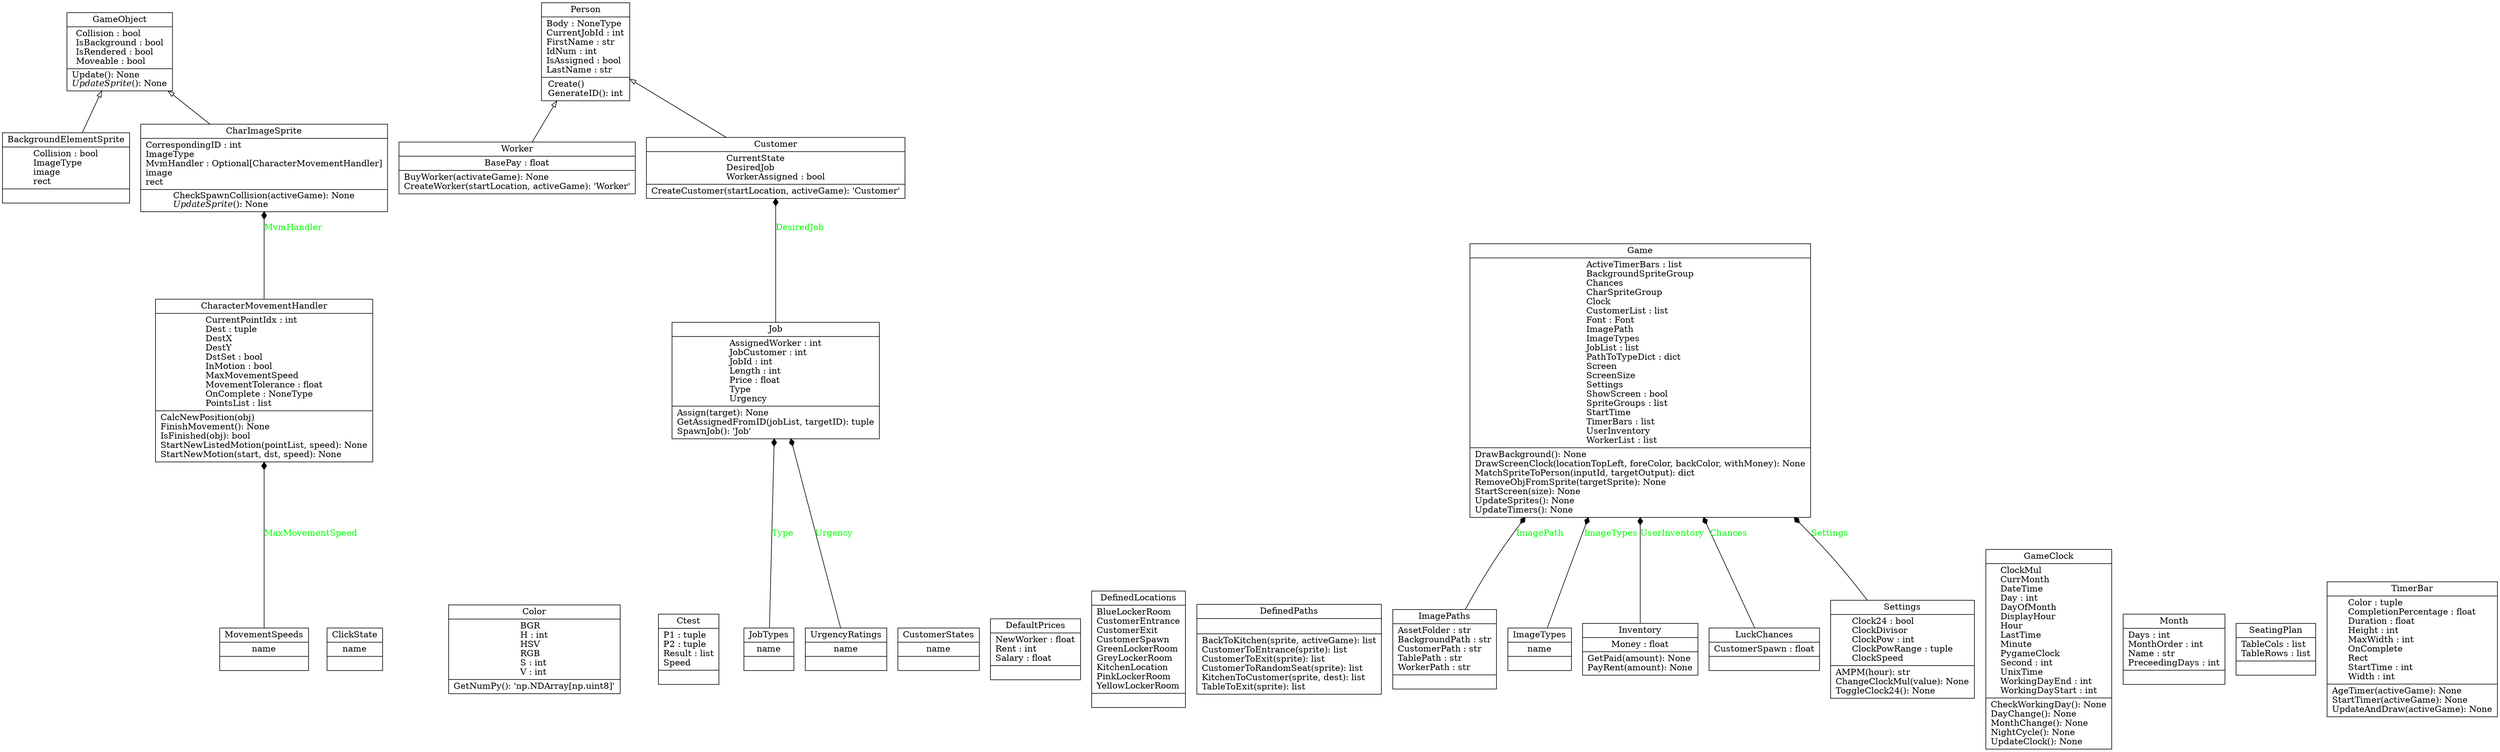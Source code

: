 digraph "classes" {
rankdir=BT
charset="utf-8"
"Classes.Sprite.BackgroundElementSprite" [color="black", fontcolor="black", label=<{BackgroundElementSprite|Collision : bool<br ALIGN="LEFT"/>ImageType<br ALIGN="LEFT"/>image<br ALIGN="LEFT"/>rect<br ALIGN="LEFT"/>|}>, shape="record", style="solid"];
"Classes.Sprite.CharImageSprite" [color="black", fontcolor="black", label=<{CharImageSprite|CorrespondingID : int<br ALIGN="LEFT"/>ImageType<br ALIGN="LEFT"/>MvmHandler : Optional[CharacterMovementHandler]<br ALIGN="LEFT"/>image<br ALIGN="LEFT"/>rect<br ALIGN="LEFT"/>|CheckSpawnCollision(activeGame): None<br ALIGN="LEFT"/><I>UpdateSprite</I>(): None<br ALIGN="LEFT"/>}>, shape="record", style="solid"];
"Handlers.MovementHandler.CharacterMovementHandler" [color="black", fontcolor="black", label=<{CharacterMovementHandler|CurrentPointIdx : int<br ALIGN="LEFT"/>Dest : tuple<br ALIGN="LEFT"/>DestX<br ALIGN="LEFT"/>DestY<br ALIGN="LEFT"/>DstSet : bool<br ALIGN="LEFT"/>InMotion : bool<br ALIGN="LEFT"/>MaxMovementSpeed<br ALIGN="LEFT"/>MovementTolerance : float<br ALIGN="LEFT"/>OnComplete : NoneType<br ALIGN="LEFT"/>PointsList : list<br ALIGN="LEFT"/>|CalcNewPosition(obj)<br ALIGN="LEFT"/>FinishMovement(): None<br ALIGN="LEFT"/>IsFinished(obj): bool<br ALIGN="LEFT"/>StartNewListedMotion(pointList, speed): None<br ALIGN="LEFT"/>StartNewMotion(start, dst, speed): None<br ALIGN="LEFT"/>}>, shape="record", style="solid"];
"Handlers.ClickHandler.ClickState" [color="black", fontcolor="black", label=<{ClickState|name<br ALIGN="LEFT"/>|}>, shape="record", style="solid"];
"Classes.ColorTools.Color" [color="black", fontcolor="black", label=<{Color|BGR<br ALIGN="LEFT"/>H : int<br ALIGN="LEFT"/>HSV<br ALIGN="LEFT"/>RGB<br ALIGN="LEFT"/>S : int<br ALIGN="LEFT"/>V : int<br ALIGN="LEFT"/>|GetNumPy(): 'np.NDArray[np.uint8]'<br ALIGN="LEFT"/>}>, shape="record", style="solid"];
"Handlers.PathfindingHandler.Ctest" [color="black", fontcolor="black", label=<{Ctest|P1 : tuple<br ALIGN="LEFT"/>P2 : tuple<br ALIGN="LEFT"/>Result : list<br ALIGN="LEFT"/>Speed<br ALIGN="LEFT"/>|}>, shape="record", style="solid"];
"Classes.People.Customer" [color="black", fontcolor="black", label=<{Customer|CurrentState<br ALIGN="LEFT"/>DesiredJob<br ALIGN="LEFT"/>WorkerAssigned : bool<br ALIGN="LEFT"/>|CreateCustomer(startLocation, activeGame): 'Customer'<br ALIGN="LEFT"/>}>, shape="record", style="solid"];
"Classes.People.CustomerStates" [color="black", fontcolor="black", label=<{CustomerStates|name<br ALIGN="LEFT"/>|}>, shape="record", style="solid"];
"Classes.Prices.DefaultPrices" [color="black", fontcolor="black", label=<{DefaultPrices|NewWorker : float<br ALIGN="LEFT"/>Rent : int<br ALIGN="LEFT"/>Salary : float<br ALIGN="LEFT"/>|}>, shape="record", style="solid"];
"Classes.DefinedLocations.DefinedLocations" [color="black", fontcolor="black", label=<{DefinedLocations|BlueLockerRoom<br ALIGN="LEFT"/>CustomerEntrance<br ALIGN="LEFT"/>CustomerExit<br ALIGN="LEFT"/>CustomerSpawn<br ALIGN="LEFT"/>GreenLockerRoom<br ALIGN="LEFT"/>GreyLockerRoom<br ALIGN="LEFT"/>KitchenLocation<br ALIGN="LEFT"/>PinkLockerRoom<br ALIGN="LEFT"/>YellowLockerRoom<br ALIGN="LEFT"/>|}>, shape="record", style="solid"];
"Classes.DefinedLocations.DefinedPaths" [color="black", fontcolor="black", label=<{DefinedPaths|<br ALIGN="LEFT"/>|BackToKitchen(sprite, activeGame): list<br ALIGN="LEFT"/>CustomerToEntrance(sprite): list<br ALIGN="LEFT"/>CustomerToExit(sprite): list<br ALIGN="LEFT"/>CustomerToRandomSeat(sprite): list<br ALIGN="LEFT"/>KitchenToCustomer(sprite, dest): list<br ALIGN="LEFT"/>TableToExit(sprite): list<br ALIGN="LEFT"/>}>, shape="record", style="solid"];
"Classes.Game.Game" [color="black", fontcolor="black", label=<{Game|ActiveTimerBars : list<br ALIGN="LEFT"/>BackgroundSpriteGroup<br ALIGN="LEFT"/>Chances<br ALIGN="LEFT"/>CharSpriteGroup<br ALIGN="LEFT"/>Clock<br ALIGN="LEFT"/>CustomerList : list<br ALIGN="LEFT"/>Font : Font<br ALIGN="LEFT"/>ImagePath<br ALIGN="LEFT"/>ImageTypes<br ALIGN="LEFT"/>JobList : list<br ALIGN="LEFT"/>PathToTypeDict : dict<br ALIGN="LEFT"/>Screen<br ALIGN="LEFT"/>ScreenSize<br ALIGN="LEFT"/>Settings<br ALIGN="LEFT"/>ShowScreen : bool<br ALIGN="LEFT"/>SpriteGroups : list<br ALIGN="LEFT"/>StartTime<br ALIGN="LEFT"/>TimerBars : list<br ALIGN="LEFT"/>UserInventory<br ALIGN="LEFT"/>WorkerList : list<br ALIGN="LEFT"/>|DrawBackground(): None<br ALIGN="LEFT"/>DrawScreenClock(locationTopLeft, foreColor, backColor, withMoney): None<br ALIGN="LEFT"/>MatchSpriteToPerson(inputId, targetOutput): dict<br ALIGN="LEFT"/>RemoveObjFromSprite(targetSprite): None<br ALIGN="LEFT"/>StartScreen(size): None<br ALIGN="LEFT"/>UpdateSprites(): None<br ALIGN="LEFT"/>UpdateTimers(): None<br ALIGN="LEFT"/>}>, shape="record", style="solid"];
"Classes.GameClock.GameClock" [color="black", fontcolor="black", label=<{GameClock|ClockMul<br ALIGN="LEFT"/>CurrMonth<br ALIGN="LEFT"/>DateTime<br ALIGN="LEFT"/>Day : int<br ALIGN="LEFT"/>DayOfMonth<br ALIGN="LEFT"/>DisplayHour<br ALIGN="LEFT"/>Hour<br ALIGN="LEFT"/>LastTime<br ALIGN="LEFT"/>Minute<br ALIGN="LEFT"/>PygameClock<br ALIGN="LEFT"/>Second : int<br ALIGN="LEFT"/>UnixTime<br ALIGN="LEFT"/>WorkingDayEnd : int<br ALIGN="LEFT"/>WorkingDayStart : int<br ALIGN="LEFT"/>|CheckWorkingDay(): None<br ALIGN="LEFT"/>DayChange(): None<br ALIGN="LEFT"/>MonthChange(): None<br ALIGN="LEFT"/>NightCycle(): None<br ALIGN="LEFT"/>UpdateClock(): None<br ALIGN="LEFT"/>}>, shape="record", style="solid"];
"Classes.GameObject.GameObject" [color="black", fontcolor="black", label=<{GameObject|Collision : bool<br ALIGN="LEFT"/>IsBackground : bool<br ALIGN="LEFT"/>IsRendered : bool<br ALIGN="LEFT"/>Moveable : bool<br ALIGN="LEFT"/>|Update(): None<br ALIGN="LEFT"/><I>UpdateSprite</I>(): None<br ALIGN="LEFT"/>}>, shape="record", style="solid"];
"Assets.AssetLibrary.ImagePaths" [color="black", fontcolor="black", label=<{ImagePaths|AssetFolder : str<br ALIGN="LEFT"/>BackgroundPath : str<br ALIGN="LEFT"/>CustomerPath : str<br ALIGN="LEFT"/>TablePath : str<br ALIGN="LEFT"/>WorkerPath : str<br ALIGN="LEFT"/>|}>, shape="record", style="solid"];
"Assets.AssetLibrary.ImageTypes" [color="black", fontcolor="black", label=<{ImageTypes|name<br ALIGN="LEFT"/>|}>, shape="record", style="solid"];
"Classes.Inventory.Inventory" [color="black", fontcolor="black", label=<{Inventory|Money : float<br ALIGN="LEFT"/>|GetPaid(amount): None<br ALIGN="LEFT"/>PayRent(amount): None<br ALIGN="LEFT"/>}>, shape="record", style="solid"];
"Classes.Jobs.Job" [color="black", fontcolor="black", label=<{Job|AssignedWorker : int<br ALIGN="LEFT"/>JobCustomer : int<br ALIGN="LEFT"/>JobId : int<br ALIGN="LEFT"/>Length : int<br ALIGN="LEFT"/>Price : float<br ALIGN="LEFT"/>Type<br ALIGN="LEFT"/>Urgency<br ALIGN="LEFT"/>|Assign(target): None<br ALIGN="LEFT"/>GetAssignedFromID(jobList, targetID): tuple<br ALIGN="LEFT"/>SpawnJob(): 'Job'<br ALIGN="LEFT"/>}>, shape="record", style="solid"];
"Classes.Jobs.JobTypes" [color="black", fontcolor="black", label=<{JobTypes|name<br ALIGN="LEFT"/>|}>, shape="record", style="solid"];
"Classes.Chances.LuckChances" [color="black", fontcolor="black", label=<{LuckChances|CustomerSpawn : float<br ALIGN="LEFT"/>|}>, shape="record", style="solid"];
"Classes.GameClock.Month" [color="black", fontcolor="black", label=<{Month|Days : int<br ALIGN="LEFT"/>MonthOrder : int<br ALIGN="LEFT"/>Name : str<br ALIGN="LEFT"/>PreceedingDays : int<br ALIGN="LEFT"/>|}>, shape="record", style="solid"];
"Handlers.MovementHandler.MovementSpeeds" [color="black", fontcolor="black", label=<{MovementSpeeds|name<br ALIGN="LEFT"/>|}>, shape="record", style="solid"];
"Classes.People.Person" [color="black", fontcolor="black", label=<{Person|Body : NoneType<br ALIGN="LEFT"/>CurrentJobId : int<br ALIGN="LEFT"/>FirstName : str<br ALIGN="LEFT"/>IdNum : int<br ALIGN="LEFT"/>IsAssigned : bool<br ALIGN="LEFT"/>LastName : str<br ALIGN="LEFT"/>|Create()<br ALIGN="LEFT"/>GenerateID(): int<br ALIGN="LEFT"/>}>, shape="record", style="solid"];
"Classes.DefinedLocations.SeatingPlan" [color="black", fontcolor="black", label=<{SeatingPlan|TableCols : list<br ALIGN="LEFT"/>TableRows : list<br ALIGN="LEFT"/>|}>, shape="record", style="solid"];
"Classes.Settings.Settings" [color="black", fontcolor="black", label=<{Settings|Clock24 : bool<br ALIGN="LEFT"/>ClockDivisor<br ALIGN="LEFT"/>ClockPow : int<br ALIGN="LEFT"/>ClockPowRange : tuple<br ALIGN="LEFT"/>ClockSpeed<br ALIGN="LEFT"/>|AMPM(hour): str<br ALIGN="LEFT"/>ChangeClockMul(value): None<br ALIGN="LEFT"/>ToggleClock24(): None<br ALIGN="LEFT"/>}>, shape="record", style="solid"];
"Classes.TimerBar.TimerBar" [color="black", fontcolor="black", label=<{TimerBar|Color : tuple<br ALIGN="LEFT"/>CompletionPercentage : float<br ALIGN="LEFT"/>Duration : float<br ALIGN="LEFT"/>Height : int<br ALIGN="LEFT"/>MaxWidth : int<br ALIGN="LEFT"/>OnComplete<br ALIGN="LEFT"/>Rect<br ALIGN="LEFT"/>StartTime : int<br ALIGN="LEFT"/>Width : int<br ALIGN="LEFT"/>|AgeTimer(activeGame): None<br ALIGN="LEFT"/>StartTimer(activeGame): None<br ALIGN="LEFT"/>UpdateAndDraw(activeGame): None<br ALIGN="LEFT"/>}>, shape="record", style="solid"];
"Classes.Jobs.UrgencyRatings" [color="black", fontcolor="black", label=<{UrgencyRatings|name<br ALIGN="LEFT"/>|}>, shape="record", style="solid"];
"Classes.People.Worker" [color="black", fontcolor="black", label=<{Worker|BasePay : float<br ALIGN="LEFT"/>|BuyWorker(activateGame): None<br ALIGN="LEFT"/>CreateWorker(startLocation, activeGame): 'Worker'<br ALIGN="LEFT"/>}>, shape="record", style="solid"];
"Classes.People.Customer" -> "Classes.People.Person" [arrowhead="empty", arrowtail="none"];
"Classes.People.Worker" -> "Classes.People.Person" [arrowhead="empty", arrowtail="none"];
"Classes.Sprite.BackgroundElementSprite" -> "Classes.GameObject.GameObject" [arrowhead="empty", arrowtail="none"];
"Classes.Sprite.CharImageSprite" -> "Classes.GameObject.GameObject" [arrowhead="empty", arrowtail="none"];
"Assets.AssetLibrary.ImagePaths" -> "Classes.Game.Game" [arrowhead="diamond", arrowtail="none", fontcolor="green", label="ImagePath", style="solid"];
"Assets.AssetLibrary.ImageTypes" -> "Classes.Game.Game" [arrowhead="diamond", arrowtail="none", fontcolor="green", label="ImageTypes", style="solid"];
"Classes.Chances.LuckChances" -> "Classes.Game.Game" [arrowhead="diamond", arrowtail="none", fontcolor="green", label="Chances", style="solid"];
"Classes.Inventory.Inventory" -> "Classes.Game.Game" [arrowhead="diamond", arrowtail="none", fontcolor="green", label="UserInventory", style="solid"];
"Classes.Jobs.Job" -> "Classes.People.Customer" [arrowhead="diamond", arrowtail="none", fontcolor="green", label="DesiredJob", style="solid"];
"Classes.Jobs.JobTypes" -> "Classes.Jobs.Job" [arrowhead="diamond", arrowtail="none", fontcolor="green", label="Type", style="solid"];
"Classes.Jobs.UrgencyRatings" -> "Classes.Jobs.Job" [arrowhead="diamond", arrowtail="none", fontcolor="green", label="Urgency", style="solid"];
"Classes.Settings.Settings" -> "Classes.Game.Game" [arrowhead="diamond", arrowtail="none", fontcolor="green", label="Settings", style="solid"];
"Handlers.MovementHandler.CharacterMovementHandler" -> "Classes.Sprite.CharImageSprite" [arrowhead="diamond", arrowtail="none", fontcolor="green", label="MvmHandler", style="solid"];
"Handlers.MovementHandler.MovementSpeeds" -> "Handlers.MovementHandler.CharacterMovementHandler" [arrowhead="diamond", arrowtail="none", fontcolor="green", label="MaxMovementSpeed", style="solid"];
}
